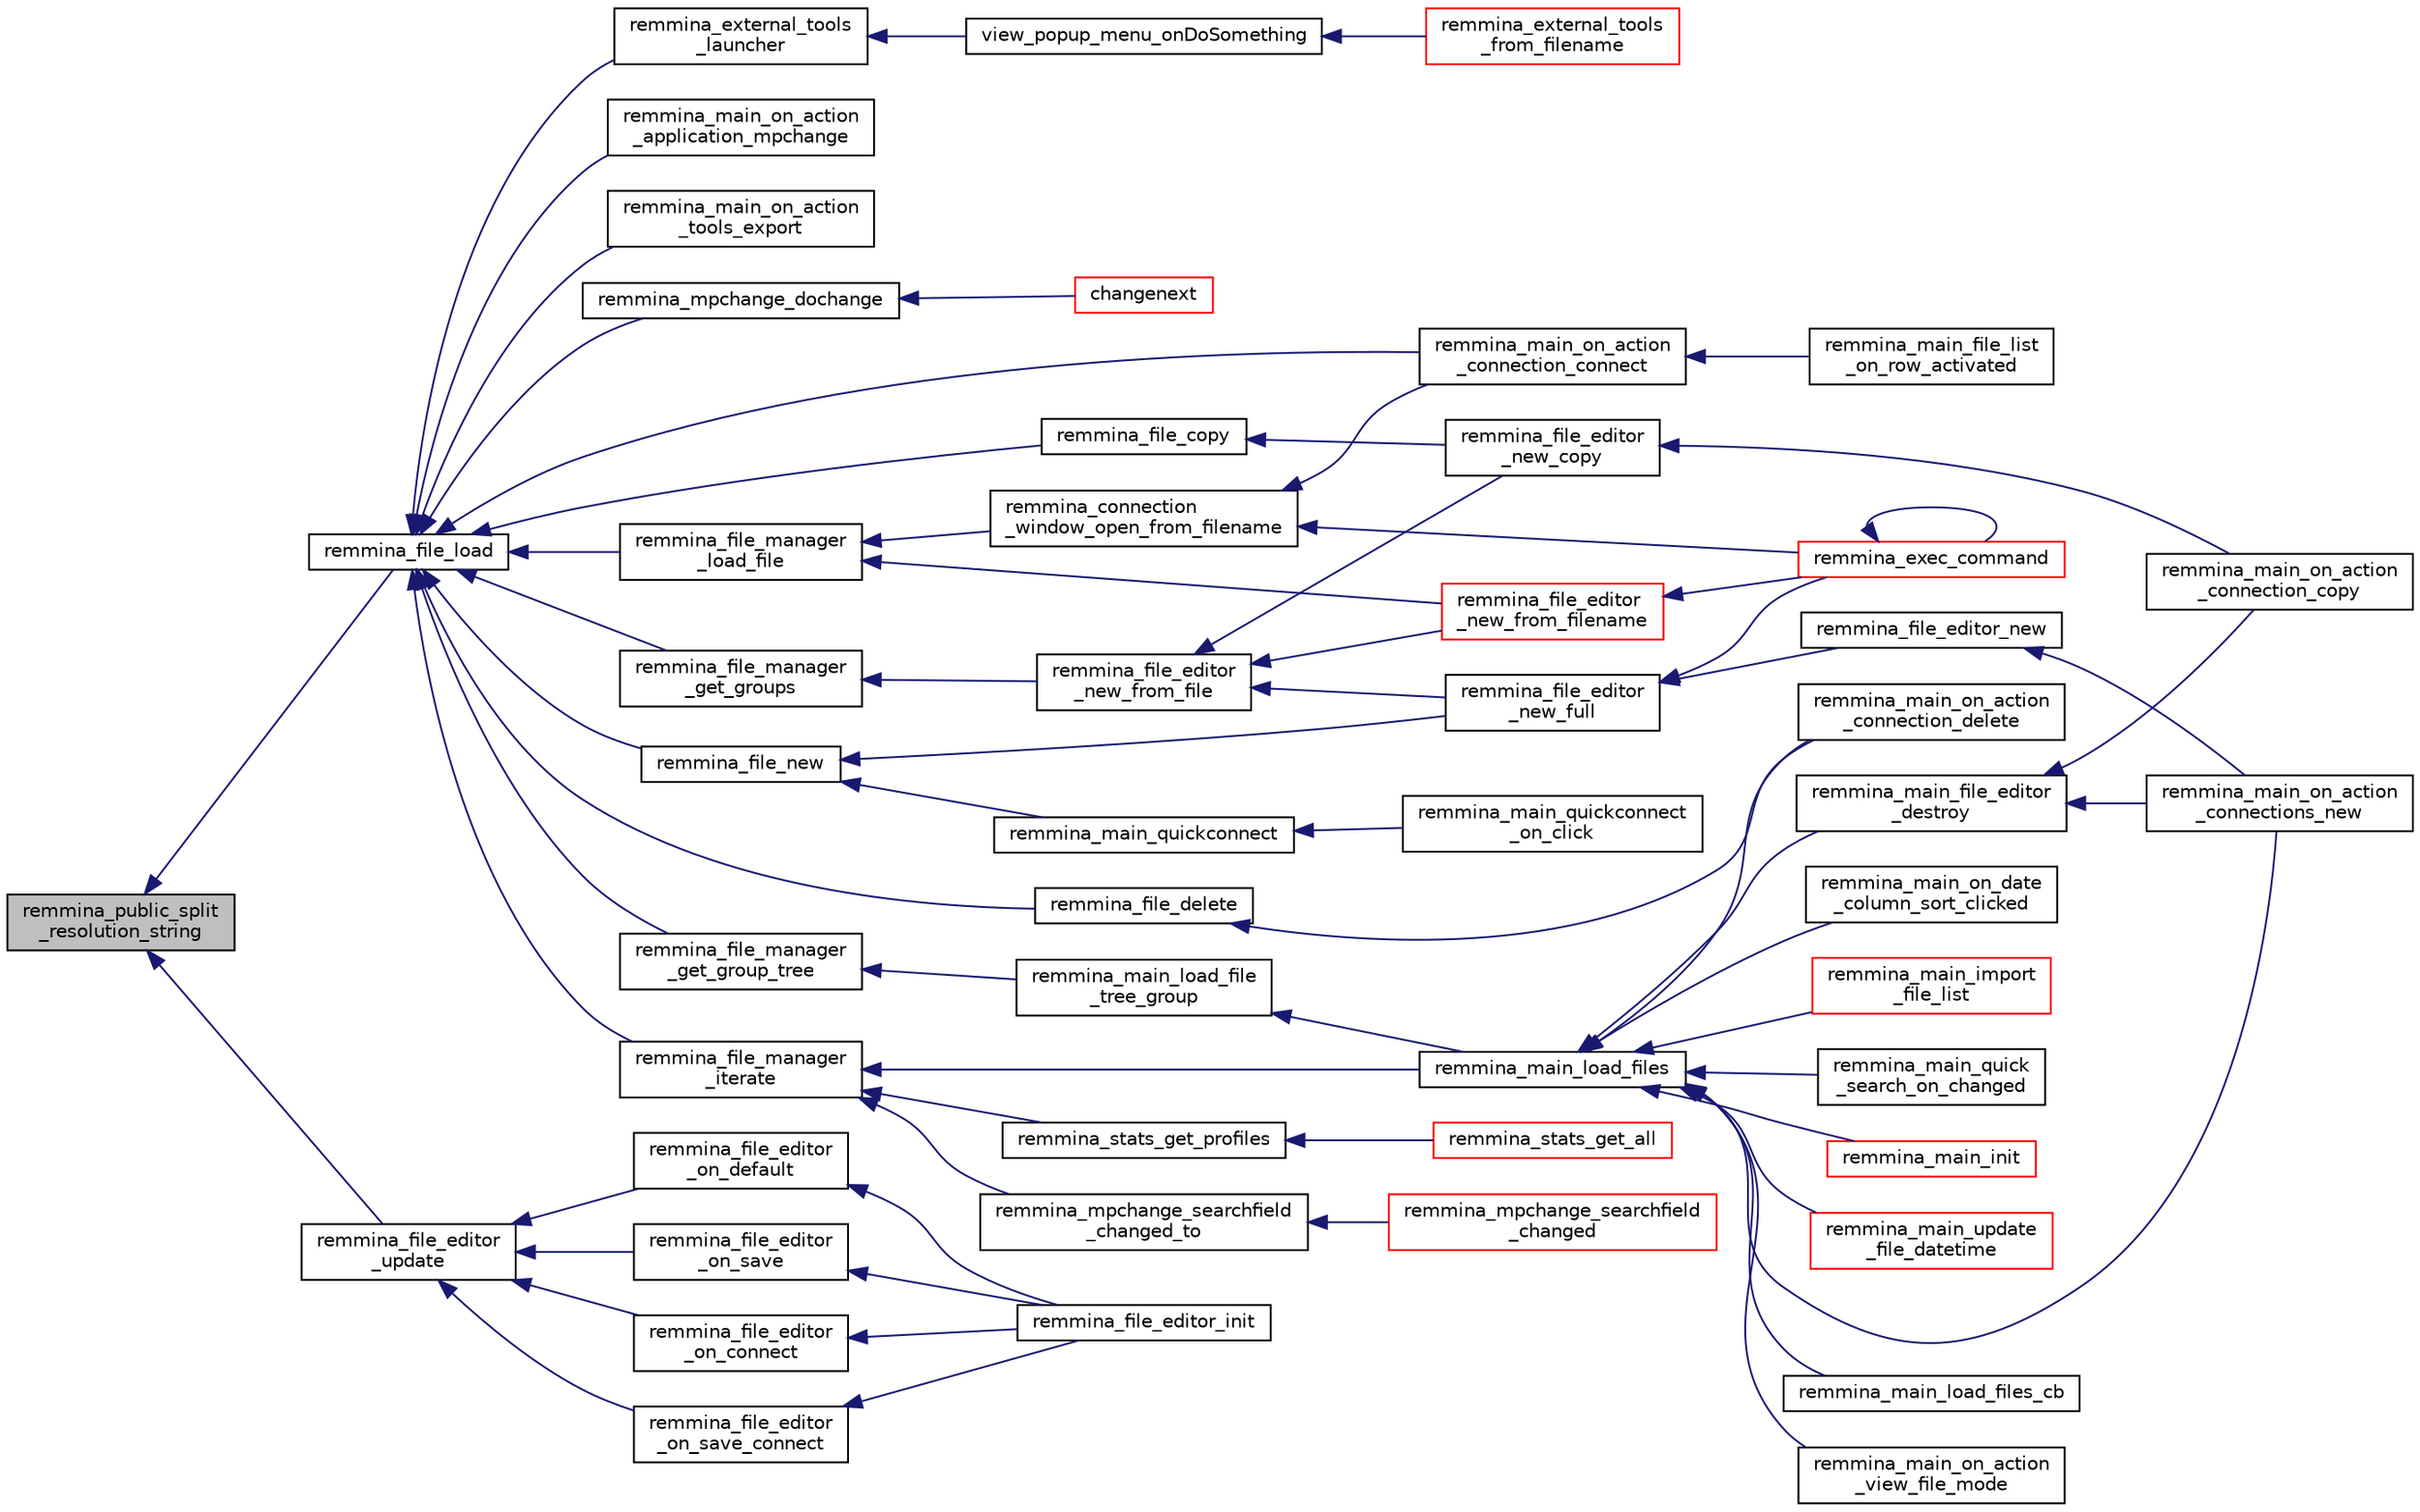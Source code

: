 digraph "remmina_public_split_resolution_string"
{
  edge [fontname="Helvetica",fontsize="10",labelfontname="Helvetica",labelfontsize="10"];
  node [fontname="Helvetica",fontsize="10",shape=record];
  rankdir="LR";
  Node732 [label="remmina_public_split\l_resolution_string",height=0.2,width=0.4,color="black", fillcolor="grey75", style="filled", fontcolor="black"];
  Node732 -> Node733 [dir="back",color="midnightblue",fontsize="10",style="solid",fontname="Helvetica"];
  Node733 [label="remmina_file_load",height=0.2,width=0.4,color="black", fillcolor="white", style="filled",URL="$remmina__file_8h.html#ac1cc2d7f827f7d64c7fd3edf10e9383e"];
  Node733 -> Node734 [dir="back",color="midnightblue",fontsize="10",style="solid",fontname="Helvetica"];
  Node734 [label="remmina_external_tools\l_launcher",height=0.2,width=0.4,color="black", fillcolor="white", style="filled",URL="$remmina__external__tools_8c.html#ae32c6ba6b03dffd2ccbf70ea7ab60c60"];
  Node734 -> Node735 [dir="back",color="midnightblue",fontsize="10",style="solid",fontname="Helvetica"];
  Node735 [label="view_popup_menu_onDoSomething",height=0.2,width=0.4,color="black", fillcolor="white", style="filled",URL="$remmina__external__tools_8c.html#aeb0a4182f2137fe0089737b2522add71"];
  Node735 -> Node736 [dir="back",color="midnightblue",fontsize="10",style="solid",fontname="Helvetica"];
  Node736 [label="remmina_external_tools\l_from_filename",height=0.2,width=0.4,color="red", fillcolor="white", style="filled",URL="$remmina__external__tools_8h.html#a6e541606aefc1035aaeab97f02458102"];
  Node733 -> Node738 [dir="back",color="midnightblue",fontsize="10",style="solid",fontname="Helvetica"];
  Node738 [label="remmina_file_new",height=0.2,width=0.4,color="black", fillcolor="white", style="filled",URL="$remmina__file_8h.html#a5e421ba636d34e21bba5ece463e98892"];
  Node738 -> Node739 [dir="back",color="midnightblue",fontsize="10",style="solid",fontname="Helvetica"];
  Node739 [label="remmina_file_editor\l_new_full",height=0.2,width=0.4,color="black", fillcolor="white", style="filled",URL="$remmina__file__editor_8h.html#ab563344276cbcdf0fcea05b0b64c7aeb"];
  Node739 -> Node740 [dir="back",color="midnightblue",fontsize="10",style="solid",fontname="Helvetica"];
  Node740 [label="remmina_exec_command",height=0.2,width=0.4,color="red", fillcolor="white", style="filled",URL="$remmina__exec_8h.html#a424cabdcff647797061e7482049d62a7"];
  Node740 -> Node740 [dir="back",color="midnightblue",fontsize="10",style="solid",fontname="Helvetica"];
  Node739 -> Node761 [dir="back",color="midnightblue",fontsize="10",style="solid",fontname="Helvetica"];
  Node761 [label="remmina_file_editor_new",height=0.2,width=0.4,color="black", fillcolor="white", style="filled",URL="$remmina__file__editor_8h.html#aa4e8657ca722e4cce3f3c42c0cfec51e"];
  Node761 -> Node762 [dir="back",color="midnightblue",fontsize="10",style="solid",fontname="Helvetica"];
  Node762 [label="remmina_main_on_action\l_connections_new",height=0.2,width=0.4,color="black", fillcolor="white", style="filled",URL="$remmina__main_8c.html#a2ca39ab0b22fd98257504ded7eeec618"];
  Node738 -> Node763 [dir="back",color="midnightblue",fontsize="10",style="solid",fontname="Helvetica"];
  Node763 [label="remmina_main_quickconnect",height=0.2,width=0.4,color="black", fillcolor="white", style="filled",URL="$remmina__main_8c.html#a802458852abacebfb16f1f4295806a01"];
  Node763 -> Node764 [dir="back",color="midnightblue",fontsize="10",style="solid",fontname="Helvetica"];
  Node764 [label="remmina_main_quickconnect\l_on_click",height=0.2,width=0.4,color="black", fillcolor="white", style="filled",URL="$remmina__main_8c.html#a210e9e04c7c97cc86412044de31f659d"];
  Node733 -> Node765 [dir="back",color="midnightblue",fontsize="10",style="solid",fontname="Helvetica"];
  Node765 [label="remmina_file_copy",height=0.2,width=0.4,color="black", fillcolor="white", style="filled",URL="$remmina__file_8h.html#ac1685edf35a793a396ce039d7eec5343"];
  Node765 -> Node766 [dir="back",color="midnightblue",fontsize="10",style="solid",fontname="Helvetica"];
  Node766 [label="remmina_file_editor\l_new_copy",height=0.2,width=0.4,color="black", fillcolor="white", style="filled",URL="$remmina__file__editor_8h.html#aa5c50852f8569f075eec5d5db30c2ebf"];
  Node766 -> Node767 [dir="back",color="midnightblue",fontsize="10",style="solid",fontname="Helvetica"];
  Node767 [label="remmina_main_on_action\l_connection_copy",height=0.2,width=0.4,color="black", fillcolor="white", style="filled",URL="$remmina__main_8c.html#a58b83c6d07785319ed55f937b1c734f5"];
  Node733 -> Node768 [dir="back",color="midnightblue",fontsize="10",style="solid",fontname="Helvetica"];
  Node768 [label="remmina_file_delete",height=0.2,width=0.4,color="black", fillcolor="white", style="filled",URL="$remmina__file_8h.html#a55f66f2bb81bf427d6837e1adb7fe1d4"];
  Node768 -> Node752 [dir="back",color="midnightblue",fontsize="10",style="solid",fontname="Helvetica"];
  Node752 [label="remmina_main_on_action\l_connection_delete",height=0.2,width=0.4,color="black", fillcolor="white", style="filled",URL="$remmina__main_8c.html#aa0cd57e00874ae6ca8b0ee83213267da"];
  Node733 -> Node769 [dir="back",color="midnightblue",fontsize="10",style="solid",fontname="Helvetica"];
  Node769 [label="remmina_file_manager\l_iterate",height=0.2,width=0.4,color="black", fillcolor="white", style="filled",URL="$remmina__file__manager_8h.html#a55a717aafc046713380bd2c55f29165a"];
  Node769 -> Node770 [dir="back",color="midnightblue",fontsize="10",style="solid",fontname="Helvetica"];
  Node770 [label="remmina_main_load_files",height=0.2,width=0.4,color="black", fillcolor="white", style="filled",URL="$remmina__main_8c.html#a3617295e74fa84edbd41dedc601402a7"];
  Node770 -> Node771 [dir="back",color="midnightblue",fontsize="10",style="solid",fontname="Helvetica"];
  Node771 [label="remmina_main_load_files_cb",height=0.2,width=0.4,color="black", fillcolor="white", style="filled",URL="$remmina__main_8c.html#a2d8aed506a9e65e444507b6eae74bbb0"];
  Node770 -> Node772 [dir="back",color="midnightblue",fontsize="10",style="solid",fontname="Helvetica"];
  Node772 [label="remmina_main_file_editor\l_destroy",height=0.2,width=0.4,color="black", fillcolor="white", style="filled",URL="$remmina__main_8c.html#a6a466d0b07944e619bd9b0e473c8a5bd"];
  Node772 -> Node762 [dir="back",color="midnightblue",fontsize="10",style="solid",fontname="Helvetica"];
  Node772 -> Node767 [dir="back",color="midnightblue",fontsize="10",style="solid",fontname="Helvetica"];
  Node770 -> Node762 [dir="back",color="midnightblue",fontsize="10",style="solid",fontname="Helvetica"];
  Node770 -> Node752 [dir="back",color="midnightblue",fontsize="10",style="solid",fontname="Helvetica"];
  Node770 -> Node773 [dir="back",color="midnightblue",fontsize="10",style="solid",fontname="Helvetica"];
  Node773 [label="remmina_main_on_action\l_view_file_mode",height=0.2,width=0.4,color="black", fillcolor="white", style="filled",URL="$remmina__main_8c.html#af53a0f0667da4a5198655a69f7a4af3e"];
  Node770 -> Node774 [dir="back",color="midnightblue",fontsize="10",style="solid",fontname="Helvetica"];
  Node774 [label="remmina_main_on_date\l_column_sort_clicked",height=0.2,width=0.4,color="black", fillcolor="white", style="filled",URL="$remmina__main_8c.html#a3d60de4c121cae0c82e60b13873073db"];
  Node770 -> Node775 [dir="back",color="midnightblue",fontsize="10",style="solid",fontname="Helvetica"];
  Node775 [label="remmina_main_import\l_file_list",height=0.2,width=0.4,color="red", fillcolor="white", style="filled",URL="$remmina__main_8c.html#ac767825cb87a34531306cfb587216d20"];
  Node770 -> Node779 [dir="back",color="midnightblue",fontsize="10",style="solid",fontname="Helvetica"];
  Node779 [label="remmina_main_quick\l_search_on_changed",height=0.2,width=0.4,color="black", fillcolor="white", style="filled",URL="$remmina__main_8c.html#a1cac4199e40e35bf3fcdb98841615657"];
  Node770 -> Node780 [dir="back",color="midnightblue",fontsize="10",style="solid",fontname="Helvetica"];
  Node780 [label="remmina_main_init",height=0.2,width=0.4,color="red", fillcolor="white", style="filled",URL="$remmina__main_8c.html#afefc1b651e1c546e949dbe6df72b0300"];
  Node770 -> Node782 [dir="back",color="midnightblue",fontsize="10",style="solid",fontname="Helvetica"];
  Node782 [label="remmina_main_update\l_file_datetime",height=0.2,width=0.4,color="red", fillcolor="white", style="filled",URL="$remmina__main_8h.html#a5ae0372dafe41f96a09097c07d1b270a"];
  Node769 -> Node885 [dir="back",color="midnightblue",fontsize="10",style="solid",fontname="Helvetica"];
  Node885 [label="remmina_mpchange_searchfield\l_changed_to",height=0.2,width=0.4,color="black", fillcolor="white", style="filled",URL="$remmina__mpchange_8c.html#a4bf7e99626c40534641916848253f60f"];
  Node885 -> Node886 [dir="back",color="midnightblue",fontsize="10",style="solid",fontname="Helvetica"];
  Node886 [label="remmina_mpchange_searchfield\l_changed",height=0.2,width=0.4,color="red", fillcolor="white", style="filled",URL="$remmina__mpchange_8c.html#ad063ddefc518c67ed98f4b4bdf87fa8f"];
  Node769 -> Node905 [dir="back",color="midnightblue",fontsize="10",style="solid",fontname="Helvetica"];
  Node905 [label="remmina_stats_get_profiles",height=0.2,width=0.4,color="black", fillcolor="white", style="filled",URL="$remmina__stats_8c.html#a65500d6b5d93cc7e3fc3d72329ff3847",tooltip="Add a json member profile_count with a child for each protocol used by the user. "];
  Node905 -> Node906 [dir="back",color="midnightblue",fontsize="10",style="solid",fontname="Helvetica"];
  Node906 [label="remmina_stats_get_all",height=0.2,width=0.4,color="red", fillcolor="white", style="filled",URL="$remmina__stats_8h.html#a7a1c9ab1abc1fdf78239d11b802843ae",tooltip="Get all statistics in json format to send periodically to the PHP server. "];
  Node733 -> Node881 [dir="back",color="midnightblue",fontsize="10",style="solid",fontname="Helvetica"];
  Node881 [label="remmina_file_manager\l_get_groups",height=0.2,width=0.4,color="black", fillcolor="white", style="filled",URL="$remmina__file__manager_8h.html#a536edeef371d907ab3936f4d65c3003d"];
  Node881 -> Node873 [dir="back",color="midnightblue",fontsize="10",style="solid",fontname="Helvetica"];
  Node873 [label="remmina_file_editor\l_new_from_file",height=0.2,width=0.4,color="black", fillcolor="white", style="filled",URL="$remmina__file__editor_8h.html#a08327d6951c345808628dbb5784aba06"];
  Node873 -> Node739 [dir="back",color="midnightblue",fontsize="10",style="solid",fontname="Helvetica"];
  Node873 -> Node766 [dir="back",color="midnightblue",fontsize="10",style="solid",fontname="Helvetica"];
  Node873 -> Node874 [dir="back",color="midnightblue",fontsize="10",style="solid",fontname="Helvetica"];
  Node874 [label="remmina_file_editor\l_new_from_filename",height=0.2,width=0.4,color="red", fillcolor="white", style="filled",URL="$remmina__file__editor_8h.html#aa9345cfe3fb32d326b652e96ee55eaea"];
  Node874 -> Node740 [dir="back",color="midnightblue",fontsize="10",style="solid",fontname="Helvetica"];
  Node733 -> Node882 [dir="back",color="midnightblue",fontsize="10",style="solid",fontname="Helvetica"];
  Node882 [label="remmina_file_manager\l_get_group_tree",height=0.2,width=0.4,color="black", fillcolor="white", style="filled",URL="$remmina__file__manager_8h.html#a6593a3f297f420f012405fa582819857"];
  Node882 -> Node883 [dir="back",color="midnightblue",fontsize="10",style="solid",fontname="Helvetica"];
  Node883 [label="remmina_main_load_file\l_tree_group",height=0.2,width=0.4,color="black", fillcolor="white", style="filled",URL="$remmina__main_8c.html#aa46e6b815c241d32a476a29053dbf296"];
  Node883 -> Node770 [dir="back",color="midnightblue",fontsize="10",style="solid",fontname="Helvetica"];
  Node733 -> Node944 [dir="back",color="midnightblue",fontsize="10",style="solid",fontname="Helvetica"];
  Node944 [label="remmina_file_manager\l_load_file",height=0.2,width=0.4,color="black", fillcolor="white", style="filled",URL="$remmina__file__manager_8h.html#af7b58659604660eb0cb40b0e0f8348ab"];
  Node944 -> Node787 [dir="back",color="midnightblue",fontsize="10",style="solid",fontname="Helvetica"];
  Node787 [label="remmina_connection\l_window_open_from_filename",height=0.2,width=0.4,color="black", fillcolor="white", style="filled",URL="$remmina__connection__window_8h.html#ab0ed27ef360efc7d92906cbabf9da5db"];
  Node787 -> Node740 [dir="back",color="midnightblue",fontsize="10",style="solid",fontname="Helvetica"];
  Node787 -> Node788 [dir="back",color="midnightblue",fontsize="10",style="solid",fontname="Helvetica"];
  Node788 [label="remmina_main_on_action\l_connection_connect",height=0.2,width=0.4,color="black", fillcolor="white", style="filled",URL="$remmina__main_8c.html#ae023d1cb099a4f7bee79f13760566cbf"];
  Node788 -> Node789 [dir="back",color="midnightblue",fontsize="10",style="solid",fontname="Helvetica"];
  Node789 [label="remmina_main_file_list\l_on_row_activated",height=0.2,width=0.4,color="black", fillcolor="white", style="filled",URL="$remmina__main_8c.html#aba1a89a2400c5cc8373c6bd34602ac10"];
  Node944 -> Node874 [dir="back",color="midnightblue",fontsize="10",style="solid",fontname="Helvetica"];
  Node733 -> Node788 [dir="back",color="midnightblue",fontsize="10",style="solid",fontname="Helvetica"];
  Node733 -> Node827 [dir="back",color="midnightblue",fontsize="10",style="solid",fontname="Helvetica"];
  Node827 [label="remmina_main_on_action\l_application_mpchange",height=0.2,width=0.4,color="black", fillcolor="white", style="filled",URL="$remmina__main_8c.html#ab4f57cd4cee702be983cf78ed13de578"];
  Node733 -> Node945 [dir="back",color="midnightblue",fontsize="10",style="solid",fontname="Helvetica"];
  Node945 [label="remmina_main_on_action\l_tools_export",height=0.2,width=0.4,color="black", fillcolor="white", style="filled",URL="$remmina__main_8c.html#a2c1c8035b35bd42ce2628950cbaabaf9"];
  Node733 -> Node822 [dir="back",color="midnightblue",fontsize="10",style="solid",fontname="Helvetica"];
  Node822 [label="remmina_mpchange_dochange",height=0.2,width=0.4,color="black", fillcolor="white", style="filled",URL="$remmina__mpchange_8c.html#a24d0569c79b289b5812c5c3019e5f4dd"];
  Node822 -> Node823 [dir="back",color="midnightblue",fontsize="10",style="solid",fontname="Helvetica"];
  Node823 [label="changenext",height=0.2,width=0.4,color="red", fillcolor="white", style="filled",URL="$remmina__mpchange_8c.html#abea63e74b83d3545308d05dfe88e2839"];
  Node732 -> Node946 [dir="back",color="midnightblue",fontsize="10",style="solid",fontname="Helvetica"];
  Node946 [label="remmina_file_editor\l_update",height=0.2,width=0.4,color="black", fillcolor="white", style="filled",URL="$remmina__file__editor_8c.html#ab5583c8b2ff4cfa003d7bdc69cff0067"];
  Node946 -> Node829 [dir="back",color="midnightblue",fontsize="10",style="solid",fontname="Helvetica"];
  Node829 [label="remmina_file_editor\l_on_default",height=0.2,width=0.4,color="black", fillcolor="white", style="filled",URL="$remmina__file__editor_8c.html#afcc5ee6fcd22686b716fbe595cb210a6"];
  Node829 -> Node747 [dir="back",color="midnightblue",fontsize="10",style="solid",fontname="Helvetica"];
  Node747 [label="remmina_file_editor_init",height=0.2,width=0.4,color="black", fillcolor="white", style="filled",URL="$remmina__file__editor_8c.html#a9afd8d41c66f547320930eb331f3124d"];
  Node946 -> Node746 [dir="back",color="midnightblue",fontsize="10",style="solid",fontname="Helvetica"];
  Node746 [label="remmina_file_editor\l_on_save",height=0.2,width=0.4,color="black", fillcolor="white", style="filled",URL="$remmina__file__editor_8c.html#ac2a5cf9cdcf640986e245eb04be9c4ad"];
  Node746 -> Node747 [dir="back",color="midnightblue",fontsize="10",style="solid",fontname="Helvetica"];
  Node946 -> Node790 [dir="back",color="midnightblue",fontsize="10",style="solid",fontname="Helvetica"];
  Node790 [label="remmina_file_editor\l_on_connect",height=0.2,width=0.4,color="black", fillcolor="white", style="filled",URL="$remmina__file__editor_8c.html#a73b8581fd1fd77532b748d91a2951f25"];
  Node790 -> Node747 [dir="back",color="midnightblue",fontsize="10",style="solid",fontname="Helvetica"];
  Node946 -> Node748 [dir="back",color="midnightblue",fontsize="10",style="solid",fontname="Helvetica"];
  Node748 [label="remmina_file_editor\l_on_save_connect",height=0.2,width=0.4,color="black", fillcolor="white", style="filled",URL="$remmina__file__editor_8c.html#a57224f3f69f04f398de563b71be6b18e"];
  Node748 -> Node747 [dir="back",color="midnightblue",fontsize="10",style="solid",fontname="Helvetica"];
}
